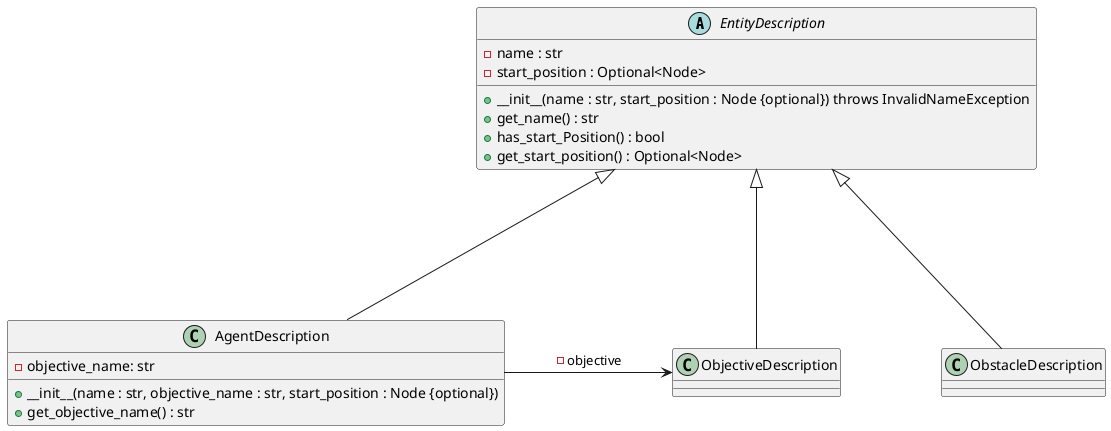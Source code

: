 @startuml

skinparam linetype polyline
skinparam nodesep 100
skinparam ranksep 150

!startsub ENTITY_DESCRIPTION

abstract class EntityDescription {
    - name : str
    - start_position : Optional<Node>
    + __init__(name : str, start_position : Node {optional}) throws InvalidNameException
    + get_name() : str
    + has_start_Position() : bool
    + get_start_position() : Optional<Node>
}

together{
    class AgentDescription {
        - objective_name: str
        + __init__(name : str, objective_name : str, start_position : Node {optional})
        + get_objective_name() : str
    }
    class ObjectiveDescription
}

class ObstacleDescription


EntityDescription  <|-- AgentDescription
EntityDescription  <|-- ObstacleDescription
EntityDescription  <|-- ObjectiveDescription
AgentDescription -r-> ObjectiveDescription : - objective
!endsub

@enduml